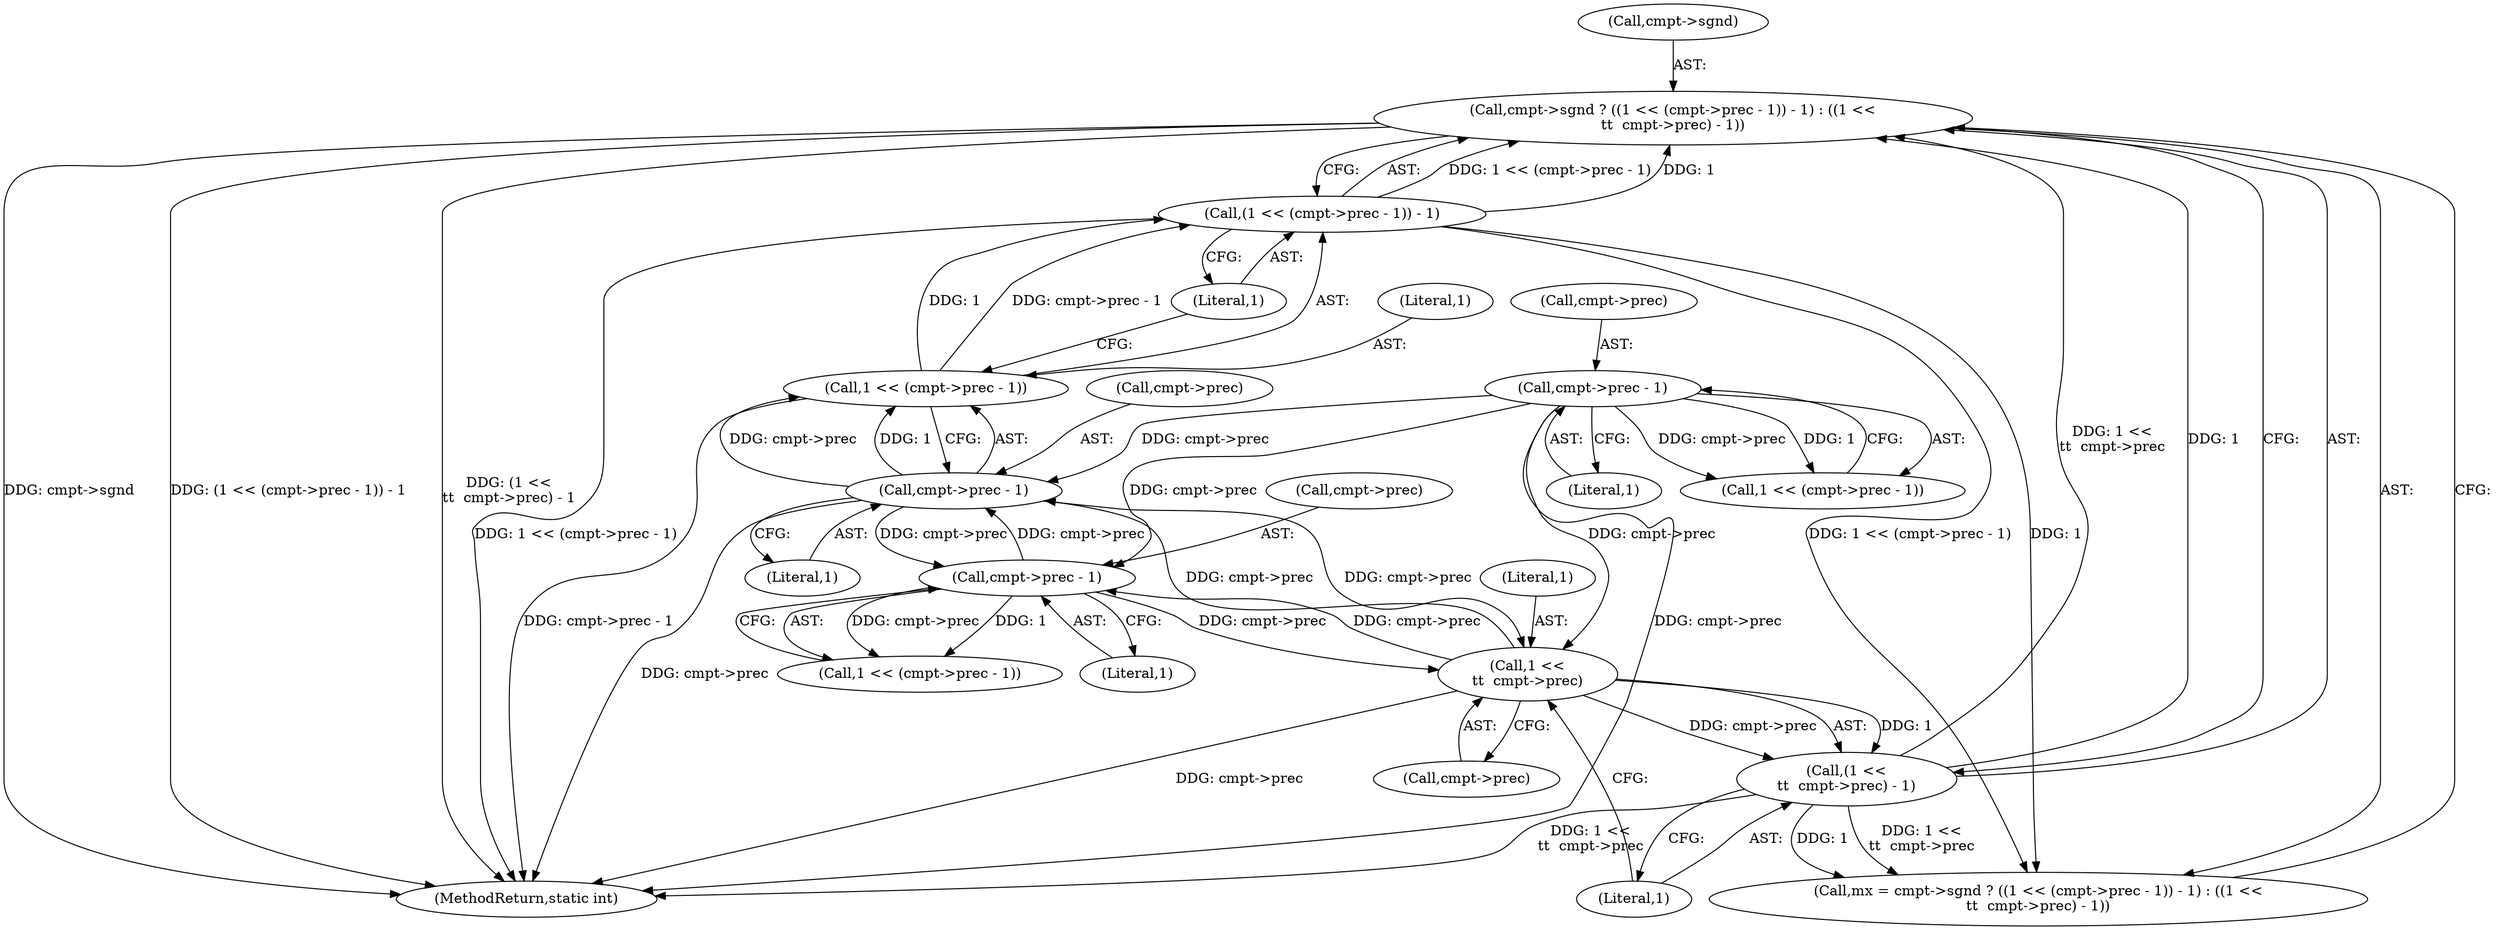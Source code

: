 digraph "0_jasper_dee11ec440d7908d1daf69f40a3324b27cf213ba@pointer" {
"1000596" [label="(Call,cmpt->sgnd ? ((1 << (cmpt->prec - 1)) - 1) : ((1 <<\n\t\t  cmpt->prec) - 1))"];
"1000600" [label="(Call,(1 << (cmpt->prec - 1)) - 1)"];
"1000601" [label="(Call,1 << (cmpt->prec - 1))"];
"1000603" [label="(Call,cmpt->prec - 1)"];
"1000588" [label="(Call,cmpt->prec - 1)"];
"1000610" [label="(Call,1 <<\n\t\t  cmpt->prec)"];
"1000507" [label="(Call,cmpt->prec - 1)"];
"1000609" [label="(Call,(1 <<\n\t\t  cmpt->prec) - 1)"];
"1000586" [label="(Call,1 << (cmpt->prec - 1))"];
"1000607" [label="(Literal,1)"];
"1000610" [label="(Call,1 <<\n\t\t  cmpt->prec)"];
"1000615" [label="(Literal,1)"];
"1000597" [label="(Call,cmpt->sgnd)"];
"1000507" [label="(Call,cmpt->prec - 1)"];
"1000508" [label="(Call,cmpt->prec)"];
"1000594" [label="(Call,mx = cmpt->sgnd ? ((1 << (cmpt->prec - 1)) - 1) : ((1 <<\n\t\t  cmpt->prec) - 1))"];
"1000612" [label="(Call,cmpt->prec)"];
"1000611" [label="(Literal,1)"];
"1000609" [label="(Call,(1 <<\n\t\t  cmpt->prec) - 1)"];
"1000603" [label="(Call,cmpt->prec - 1)"];
"1000511" [label="(Literal,1)"];
"1000608" [label="(Literal,1)"];
"1000588" [label="(Call,cmpt->prec - 1)"];
"1000596" [label="(Call,cmpt->sgnd ? ((1 << (cmpt->prec - 1)) - 1) : ((1 <<\n\t\t  cmpt->prec) - 1))"];
"1000505" [label="(Call,1 << (cmpt->prec - 1))"];
"1000602" [label="(Literal,1)"];
"1000600" [label="(Call,(1 << (cmpt->prec - 1)) - 1)"];
"1000592" [label="(Literal,1)"];
"1000589" [label="(Call,cmpt->prec)"];
"1000604" [label="(Call,cmpt->prec)"];
"1000601" [label="(Call,1 << (cmpt->prec - 1))"];
"1000699" [label="(MethodReturn,static int)"];
"1000596" -> "1000594"  [label="AST: "];
"1000596" -> "1000600"  [label="CFG: "];
"1000596" -> "1000609"  [label="CFG: "];
"1000597" -> "1000596"  [label="AST: "];
"1000600" -> "1000596"  [label="AST: "];
"1000609" -> "1000596"  [label="AST: "];
"1000594" -> "1000596"  [label="CFG: "];
"1000596" -> "1000699"  [label="DDG: cmpt->sgnd"];
"1000596" -> "1000699"  [label="DDG: (1 << (cmpt->prec - 1)) - 1"];
"1000596" -> "1000699"  [label="DDG: (1 <<\n\t\t  cmpt->prec) - 1"];
"1000600" -> "1000596"  [label="DDG: 1 << (cmpt->prec - 1)"];
"1000600" -> "1000596"  [label="DDG: 1"];
"1000609" -> "1000596"  [label="DDG: 1 <<\n\t\t  cmpt->prec"];
"1000609" -> "1000596"  [label="DDG: 1"];
"1000600" -> "1000608"  [label="CFG: "];
"1000601" -> "1000600"  [label="AST: "];
"1000608" -> "1000600"  [label="AST: "];
"1000600" -> "1000699"  [label="DDG: 1 << (cmpt->prec - 1)"];
"1000600" -> "1000594"  [label="DDG: 1 << (cmpt->prec - 1)"];
"1000600" -> "1000594"  [label="DDG: 1"];
"1000601" -> "1000600"  [label="DDG: 1"];
"1000601" -> "1000600"  [label="DDG: cmpt->prec - 1"];
"1000601" -> "1000603"  [label="CFG: "];
"1000602" -> "1000601"  [label="AST: "];
"1000603" -> "1000601"  [label="AST: "];
"1000608" -> "1000601"  [label="CFG: "];
"1000601" -> "1000699"  [label="DDG: cmpt->prec - 1"];
"1000603" -> "1000601"  [label="DDG: cmpt->prec"];
"1000603" -> "1000601"  [label="DDG: 1"];
"1000603" -> "1000607"  [label="CFG: "];
"1000604" -> "1000603"  [label="AST: "];
"1000607" -> "1000603"  [label="AST: "];
"1000603" -> "1000699"  [label="DDG: cmpt->prec"];
"1000603" -> "1000588"  [label="DDG: cmpt->prec"];
"1000588" -> "1000603"  [label="DDG: cmpt->prec"];
"1000610" -> "1000603"  [label="DDG: cmpt->prec"];
"1000507" -> "1000603"  [label="DDG: cmpt->prec"];
"1000603" -> "1000610"  [label="DDG: cmpt->prec"];
"1000588" -> "1000586"  [label="AST: "];
"1000588" -> "1000592"  [label="CFG: "];
"1000589" -> "1000588"  [label="AST: "];
"1000592" -> "1000588"  [label="AST: "];
"1000586" -> "1000588"  [label="CFG: "];
"1000588" -> "1000586"  [label="DDG: cmpt->prec"];
"1000588" -> "1000586"  [label="DDG: 1"];
"1000610" -> "1000588"  [label="DDG: cmpt->prec"];
"1000507" -> "1000588"  [label="DDG: cmpt->prec"];
"1000588" -> "1000610"  [label="DDG: cmpt->prec"];
"1000610" -> "1000609"  [label="AST: "];
"1000610" -> "1000612"  [label="CFG: "];
"1000611" -> "1000610"  [label="AST: "];
"1000612" -> "1000610"  [label="AST: "];
"1000615" -> "1000610"  [label="CFG: "];
"1000610" -> "1000699"  [label="DDG: cmpt->prec"];
"1000610" -> "1000609"  [label="DDG: 1"];
"1000610" -> "1000609"  [label="DDG: cmpt->prec"];
"1000507" -> "1000610"  [label="DDG: cmpt->prec"];
"1000507" -> "1000505"  [label="AST: "];
"1000507" -> "1000511"  [label="CFG: "];
"1000508" -> "1000507"  [label="AST: "];
"1000511" -> "1000507"  [label="AST: "];
"1000505" -> "1000507"  [label="CFG: "];
"1000507" -> "1000699"  [label="DDG: cmpt->prec"];
"1000507" -> "1000505"  [label="DDG: cmpt->prec"];
"1000507" -> "1000505"  [label="DDG: 1"];
"1000609" -> "1000615"  [label="CFG: "];
"1000615" -> "1000609"  [label="AST: "];
"1000609" -> "1000699"  [label="DDG: 1 <<\n\t\t  cmpt->prec"];
"1000609" -> "1000594"  [label="DDG: 1 <<\n\t\t  cmpt->prec"];
"1000609" -> "1000594"  [label="DDG: 1"];
}
